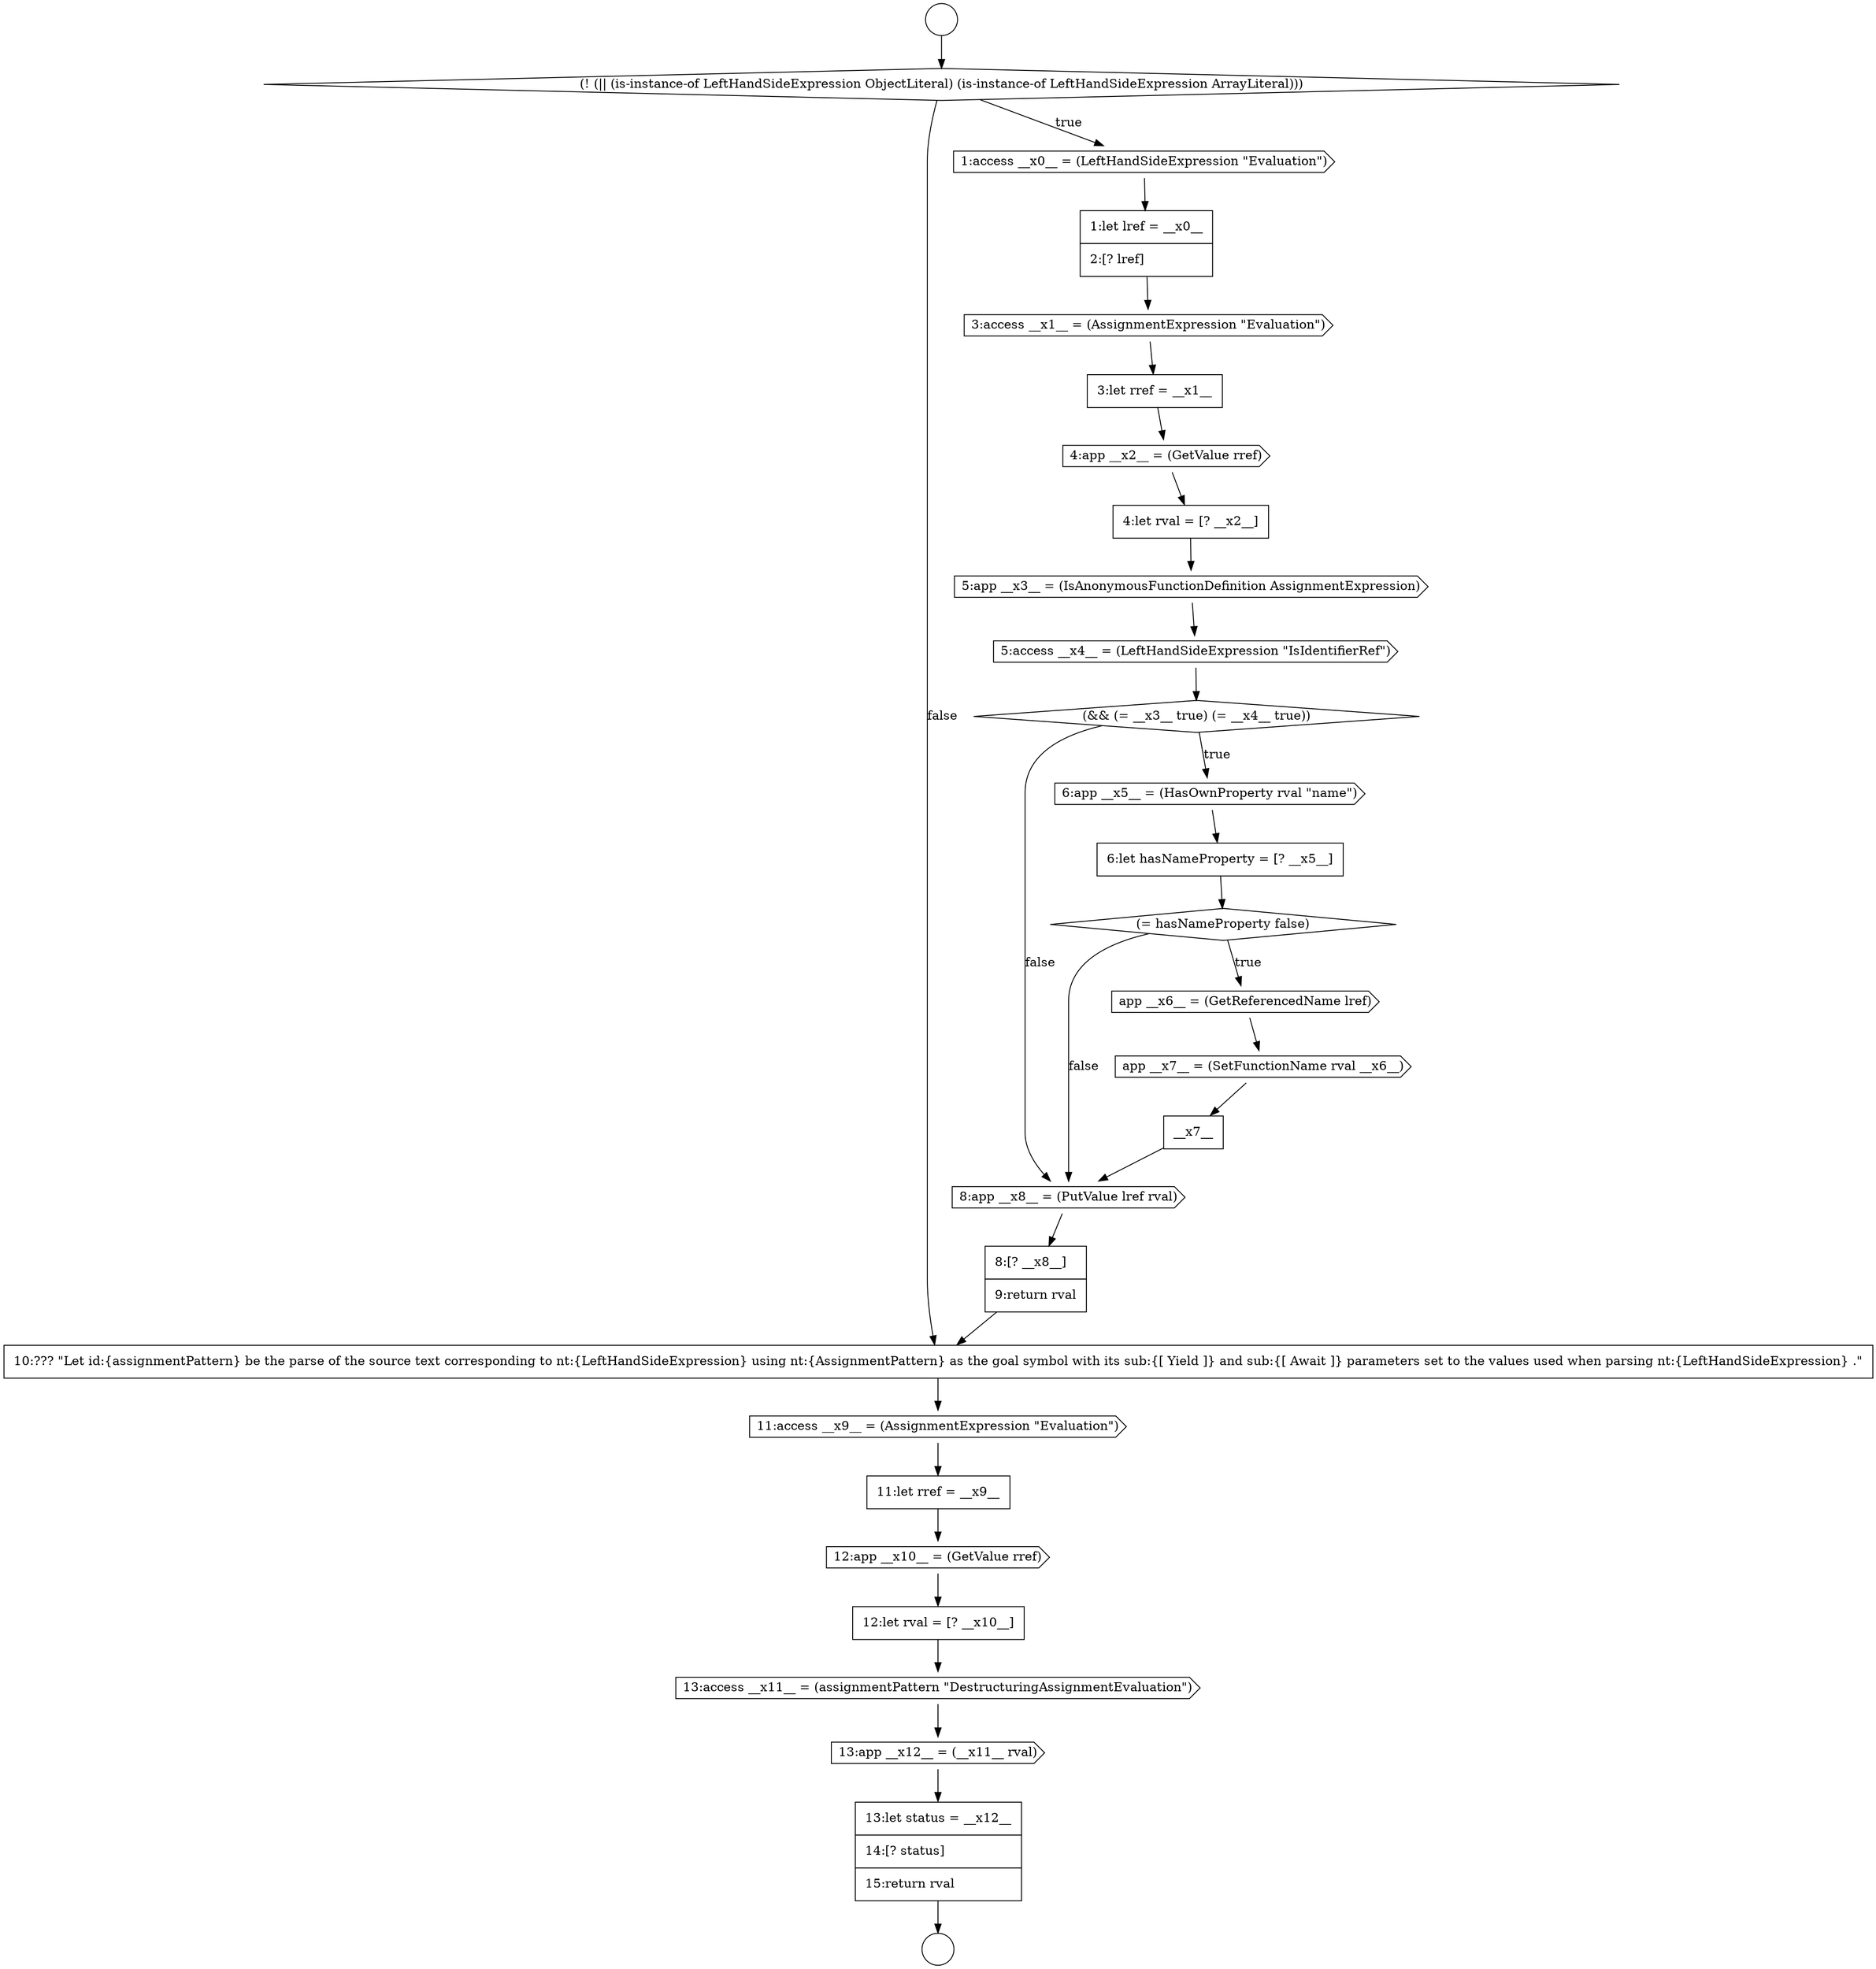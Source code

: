 digraph {
  node4884 [shape=none, margin=0, label=<<font color="black">
    <table border="0" cellborder="1" cellspacing="0" cellpadding="10">
      <tr><td align="left">4:let rval = [? __x2__]</td></tr>
    </table>
  </font>> color="black" fillcolor="white" style=filled]
  node4896 [shape=none, margin=0, label=<<font color="black">
    <table border="0" cellborder="1" cellspacing="0" cellpadding="10">
      <tr><td align="left">10:??? &quot;Let id:{assignmentPattern} be the parse of the source text corresponding to nt:{LeftHandSideExpression} using nt:{AssignmentPattern} as the goal symbol with its sub:{[ Yield ]} and sub:{[ Await ]} parameters set to the values used when parsing nt:{LeftHandSideExpression} .&quot;</td></tr>
    </table>
  </font>> color="black" fillcolor="white" style=filled]
  node4903 [shape=none, margin=0, label=<<font color="black">
    <table border="0" cellborder="1" cellspacing="0" cellpadding="10">
      <tr><td align="left">13:let status = __x12__</td></tr>
      <tr><td align="left">14:[? status]</td></tr>
      <tr><td align="left">15:return rval</td></tr>
    </table>
  </font>> color="black" fillcolor="white" style=filled]
  node4892 [shape=cds, label=<<font color="black">app __x7__ = (SetFunctionName rval __x6__)</font>> color="black" fillcolor="white" style=filled]
  node4878 [shape=diamond, label=<<font color="black">(! (|| (is-instance-of LeftHandSideExpression ObjectLiteral) (is-instance-of LeftHandSideExpression ArrayLiteral)))</font>> color="black" fillcolor="white" style=filled]
  node4902 [shape=cds, label=<<font color="black">13:app __x12__ = (__x11__ rval)</font>> color="black" fillcolor="white" style=filled]
  node4889 [shape=none, margin=0, label=<<font color="black">
    <table border="0" cellborder="1" cellspacing="0" cellpadding="10">
      <tr><td align="left">6:let hasNameProperty = [? __x5__]</td></tr>
    </table>
  </font>> color="black" fillcolor="white" style=filled]
  node4887 [shape=diamond, label=<<font color="black">(&amp;&amp; (= __x3__ true) (= __x4__ true))</font>> color="black" fillcolor="white" style=filled]
  node4890 [shape=diamond, label=<<font color="black">(= hasNameProperty false)</font>> color="black" fillcolor="white" style=filled]
  node4894 [shape=cds, label=<<font color="black">8:app __x8__ = (PutValue lref rval)</font>> color="black" fillcolor="white" style=filled]
  node4895 [shape=none, margin=0, label=<<font color="black">
    <table border="0" cellborder="1" cellspacing="0" cellpadding="10">
      <tr><td align="left">8:[? __x8__]</td></tr>
      <tr><td align="left">9:return rval</td></tr>
    </table>
  </font>> color="black" fillcolor="white" style=filled]
  node4876 [shape=circle label=" " color="black" fillcolor="white" style=filled]
  node4891 [shape=cds, label=<<font color="black">app __x6__ = (GetReferencedName lref)</font>> color="black" fillcolor="white" style=filled]
  node4899 [shape=cds, label=<<font color="black">12:app __x10__ = (GetValue rref)</font>> color="black" fillcolor="white" style=filled]
  node4877 [shape=circle label=" " color="black" fillcolor="white" style=filled]
  node4893 [shape=none, margin=0, label=<<font color="black">
    <table border="0" cellborder="1" cellspacing="0" cellpadding="10">
      <tr><td align="left">__x7__</td></tr>
    </table>
  </font>> color="black" fillcolor="white" style=filled]
  node4888 [shape=cds, label=<<font color="black">6:app __x5__ = (HasOwnProperty rval &quot;name&quot;)</font>> color="black" fillcolor="white" style=filled]
  node4883 [shape=cds, label=<<font color="black">4:app __x2__ = (GetValue rref)</font>> color="black" fillcolor="white" style=filled]
  node4898 [shape=none, margin=0, label=<<font color="black">
    <table border="0" cellborder="1" cellspacing="0" cellpadding="10">
      <tr><td align="left">11:let rref = __x9__</td></tr>
    </table>
  </font>> color="black" fillcolor="white" style=filled]
  node4882 [shape=none, margin=0, label=<<font color="black">
    <table border="0" cellborder="1" cellspacing="0" cellpadding="10">
      <tr><td align="left">3:let rref = __x1__</td></tr>
    </table>
  </font>> color="black" fillcolor="white" style=filled]
  node4897 [shape=cds, label=<<font color="black">11:access __x9__ = (AssignmentExpression &quot;Evaluation&quot;)</font>> color="black" fillcolor="white" style=filled]
  node4901 [shape=cds, label=<<font color="black">13:access __x11__ = (assignmentPattern &quot;DestructuringAssignmentEvaluation&quot;)</font>> color="black" fillcolor="white" style=filled]
  node4886 [shape=cds, label=<<font color="black">5:access __x4__ = (LeftHandSideExpression &quot;IsIdentifierRef&quot;)</font>> color="black" fillcolor="white" style=filled]
  node4879 [shape=cds, label=<<font color="black">1:access __x0__ = (LeftHandSideExpression &quot;Evaluation&quot;)</font>> color="black" fillcolor="white" style=filled]
  node4881 [shape=cds, label=<<font color="black">3:access __x1__ = (AssignmentExpression &quot;Evaluation&quot;)</font>> color="black" fillcolor="white" style=filled]
  node4900 [shape=none, margin=0, label=<<font color="black">
    <table border="0" cellborder="1" cellspacing="0" cellpadding="10">
      <tr><td align="left">12:let rval = [? __x10__]</td></tr>
    </table>
  </font>> color="black" fillcolor="white" style=filled]
  node4880 [shape=none, margin=0, label=<<font color="black">
    <table border="0" cellborder="1" cellspacing="0" cellpadding="10">
      <tr><td align="left">1:let lref = __x0__</td></tr>
      <tr><td align="left">2:[? lref]</td></tr>
    </table>
  </font>> color="black" fillcolor="white" style=filled]
  node4885 [shape=cds, label=<<font color="black">5:app __x3__ = (IsAnonymousFunctionDefinition AssignmentExpression)</font>> color="black" fillcolor="white" style=filled]
  node4881 -> node4882 [ color="black"]
  node4876 -> node4878 [ color="black"]
  node4886 -> node4887 [ color="black"]
  node4900 -> node4901 [ color="black"]
  node4888 -> node4889 [ color="black"]
  node4893 -> node4894 [ color="black"]
  node4885 -> node4886 [ color="black"]
  node4879 -> node4880 [ color="black"]
  node4897 -> node4898 [ color="black"]
  node4889 -> node4890 [ color="black"]
  node4887 -> node4888 [label=<<font color="black">true</font>> color="black"]
  node4887 -> node4894 [label=<<font color="black">false</font>> color="black"]
  node4884 -> node4885 [ color="black"]
  node4880 -> node4881 [ color="black"]
  node4890 -> node4891 [label=<<font color="black">true</font>> color="black"]
  node4890 -> node4894 [label=<<font color="black">false</font>> color="black"]
  node4894 -> node4895 [ color="black"]
  node4891 -> node4892 [ color="black"]
  node4898 -> node4899 [ color="black"]
  node4883 -> node4884 [ color="black"]
  node4878 -> node4879 [label=<<font color="black">true</font>> color="black"]
  node4878 -> node4896 [label=<<font color="black">false</font>> color="black"]
  node4896 -> node4897 [ color="black"]
  node4901 -> node4902 [ color="black"]
  node4895 -> node4896 [ color="black"]
  node4882 -> node4883 [ color="black"]
  node4892 -> node4893 [ color="black"]
  node4903 -> node4877 [ color="black"]
  node4902 -> node4903 [ color="black"]
  node4899 -> node4900 [ color="black"]
}
